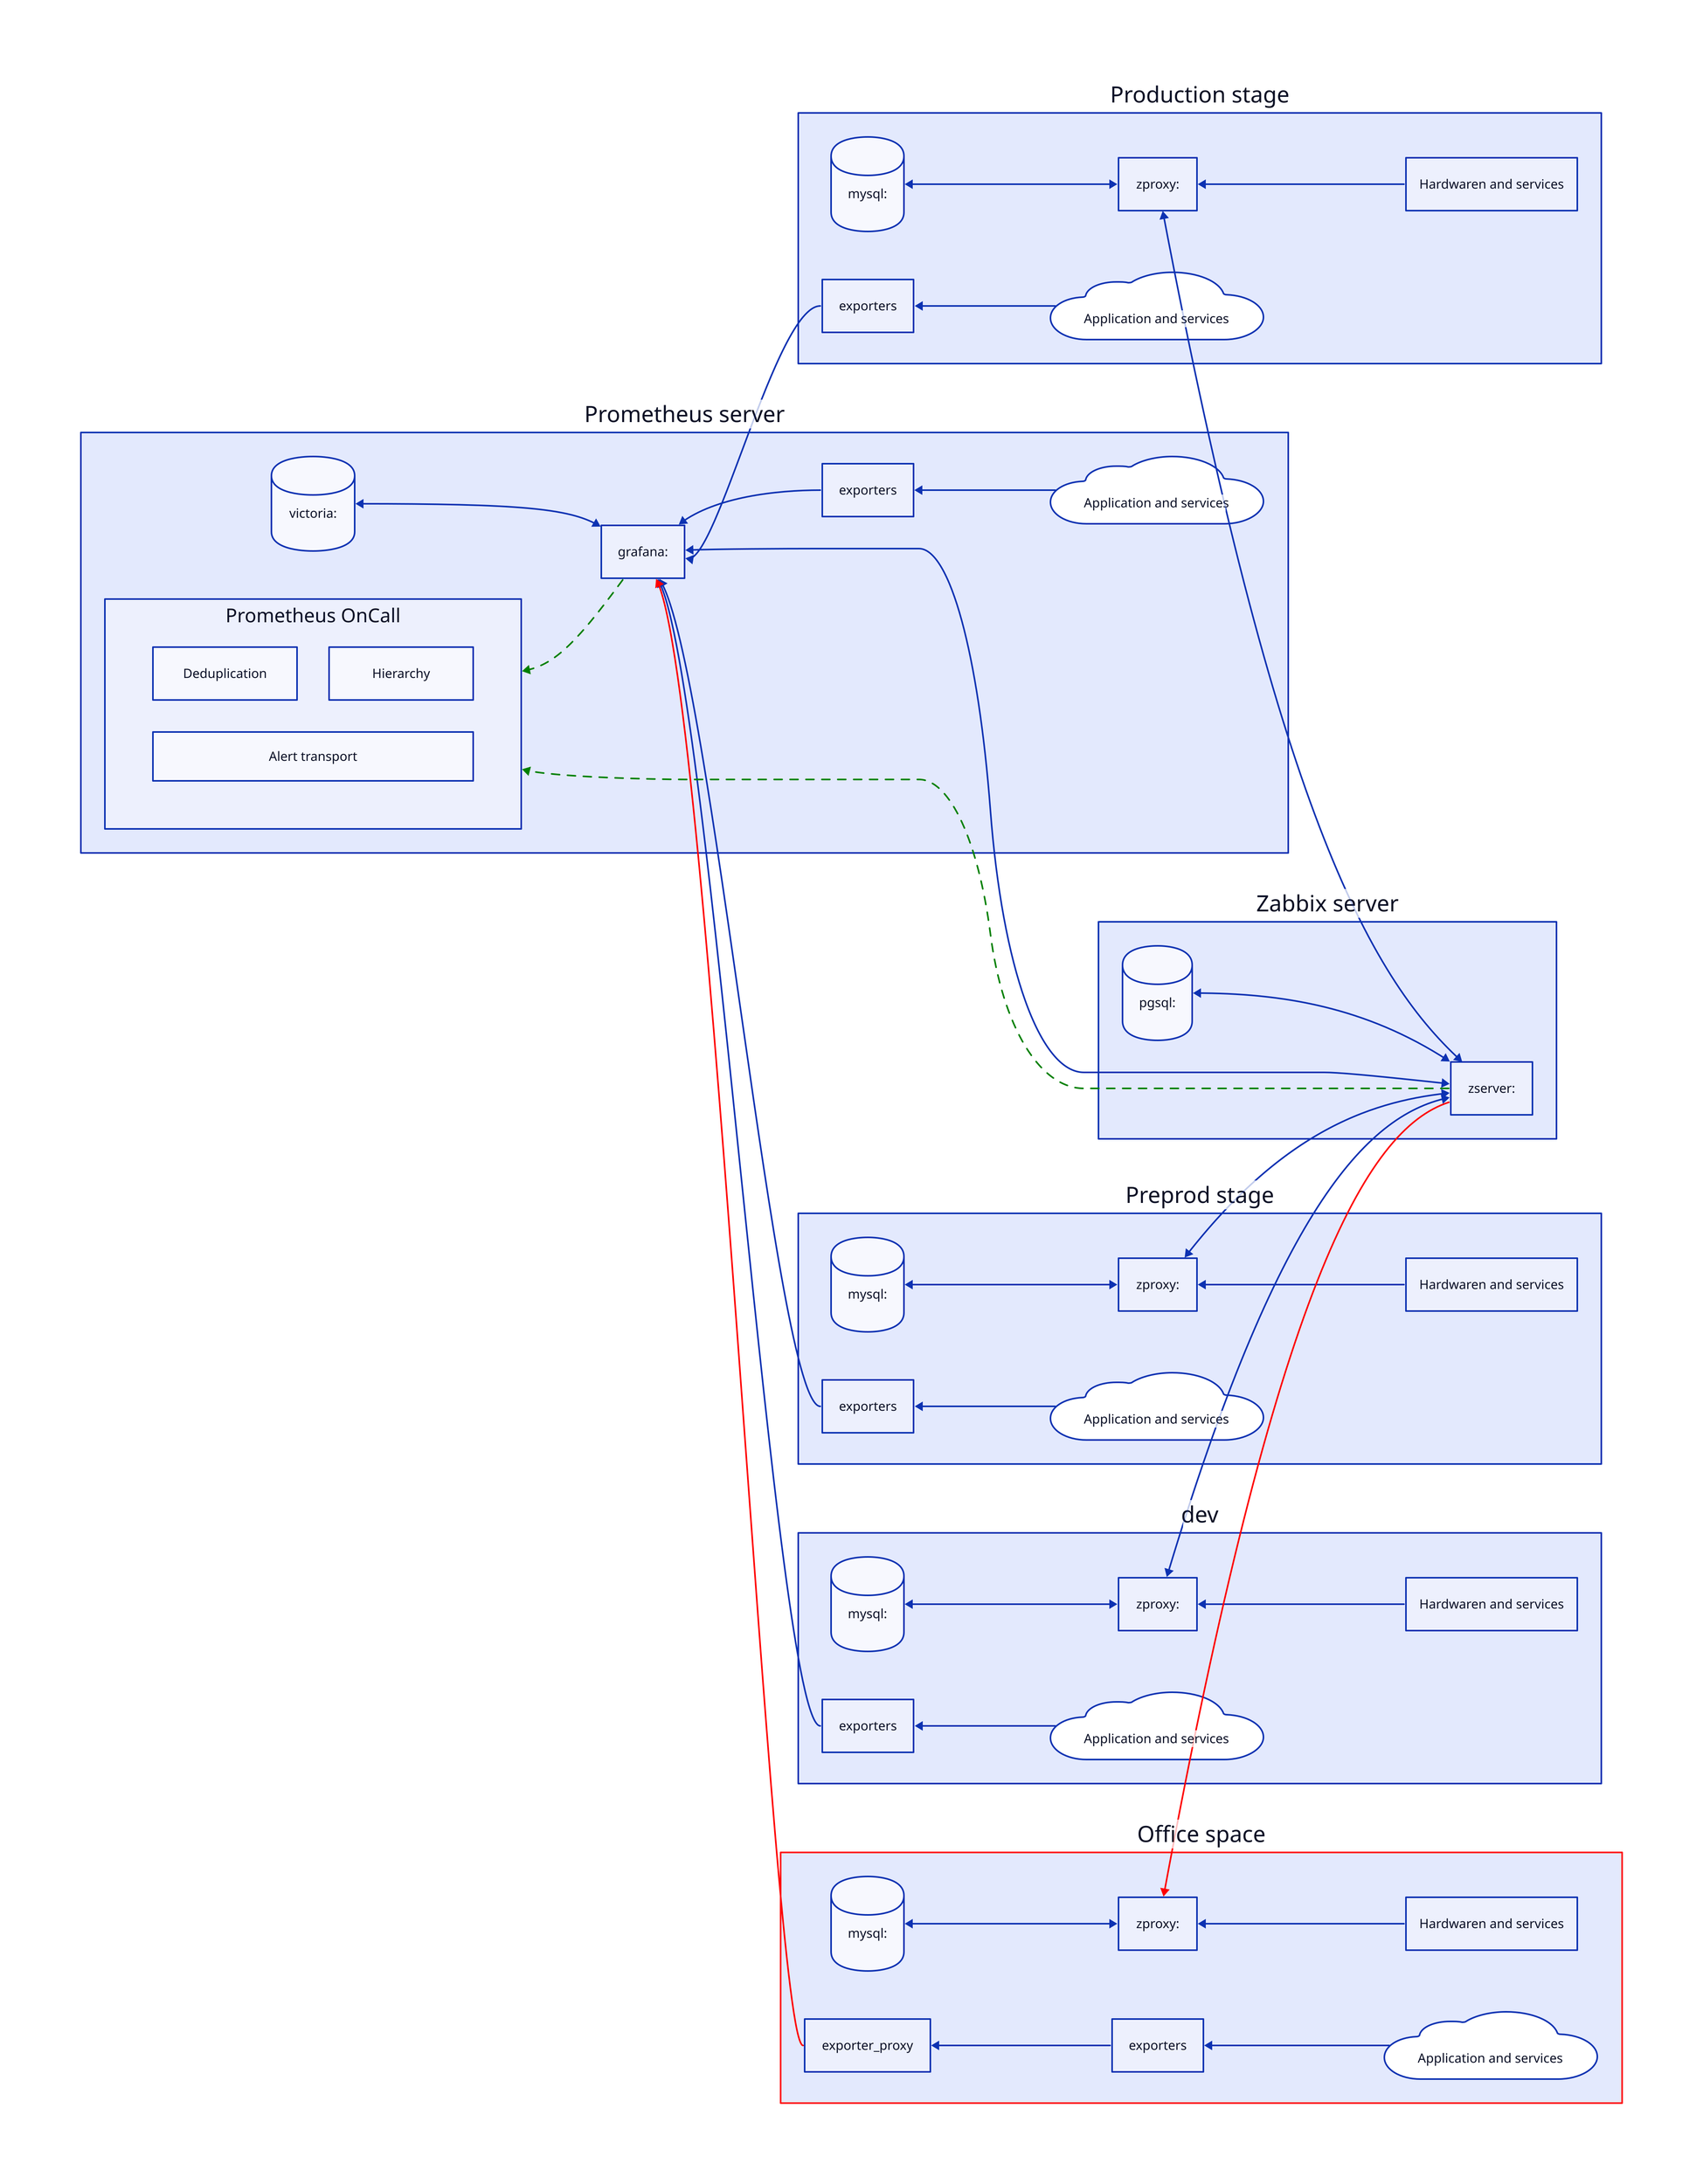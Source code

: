 direction: left

zabbix: Zabbix server {
  zabbix_db: pgsql: {shape: cylinder}
  zabbix_server: zserver: {shape: rectangle}
  zabbix_server <-> zabbix_db
}

prom: Prometheus server {
  prom_db: victoria: {shape: cylinder}
  prom_server: grafana: {shape: rectangle}
  apps: Application and services {shape: cloud}
  prom_exporter: exporters

  apps -> prom_exporter
  prom_server <-> prom_db
  prom_exporter -> prom_server
}

prom.on_call: Prometheus OnCall {
  grid-rows: 2
  Deduplication
  Hierarchy
  Alert transport.width: 400
}

prod: Production stage {
  # zabbix 
  zproxy_db: mysql: {shape: cylinder}
  zproxy_server: zproxy: {shape: rectangle}
  hardware: Hardwaren and services {shape: rectangle}
  # prom
  apps: Application and services {shape: cloud}
  prom_exporter: exporters
  prom_exporter <- apps
  zproxy_server <-> zproxy_db
  hardware -> zproxy_server
}

preprod: Preprod stage {
  zproxy_db: mysql: {shape: cylinder}
  zproxy_server: zproxy: {shape: rectangle}
  hardware: Hardwaren and services {shape: rectangle}
  # prom
  apps: Application and services {shape: cloud}
  prom_exporter: exporters
  prom_exporter <- apps
  zproxy_server <-> zproxy_db
  hardware -> zproxy_server
}

dev: {
  zproxy_db: mysql: {shape: cylinder}
  zproxy_server: zproxy: {shape: rectangle}
  hardware: Hardwaren and services {shape: rectangle}
  # prom
  apps: Application and services {shape: cloud}
  prom_exporter: exporters
  prom_exporter <- apps
  zproxy_server <-> zproxy_db
  hardware -> zproxy_server
}

office: Office space {
  style: {stroke: red}
  zproxy_db: mysql: {shape: cylinder}
  zproxy_server: zproxy: {shape: rectangle}
  hardware: Hardwaren and services {shape: rectangle}
  # prom
  apps: Application and services {shape: cloud}
  prom_exporter: exporters
  prom_exporter_proxy: exporter_proxy
  apps -> prom_exporter
  prom_exporter -> prom_exporter_proxy
  zproxy_server <-> zproxy_db
  hardware -> zproxy_server
}

# Stage to zabbix
zabbix.zabbix_server <-> prod.zproxy_server
zabbix.zabbix_server <-> preprod.zproxy_server
zabbix.zabbix_server <-> dev.zproxy_server
zabbix.zabbix_server -> office.zproxy_server: {style: {stroke: red}}

# zabbix - prom integration
zabbix.zabbix_server <-> prom.prom_server

# Stege to prom
prod.prom_exporter -> prom.prom_server
preprod.prom_exporter -> prom.prom_server
dev.prom_exporter -> prom.prom_server
office.prom_exporter_proxy -> prom.prom_server: {style: {stroke: red}}

prom.prom_server -> prom.on_call: {
  style: {
    animated: true
    stroke: green
  }
}
zabbix.zabbix_server -> prom.on_call: {
  style: {
    animated: true
    stroke: green
  }
}
